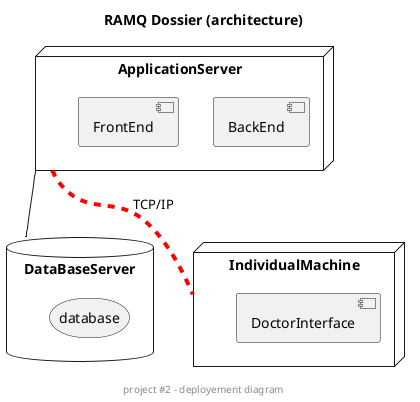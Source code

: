 @startuml
'DOCUMENTATION
'PLANTUML : https://plantuml.com/fr/deployment-diagram
'WHAT'S A DEPLOYEMENT DIAGRAM : https://www.lucidchart.com/pages/fr/diagramme-de-deploiement-uml
title RAMQ Dossier (architecture)
center footer project #2 - deployement diagram

database DataBaseServer as DB{
    storage database
}

node ApplicationServer as AS{
    component BackEnd
    component FrontEnd
}

node IndividualMachine as IM{
    component DoctorInterface
}
AS -[#red,dashed,thickness=4]- IM : TCP/IP
AS -- DB

@enduml